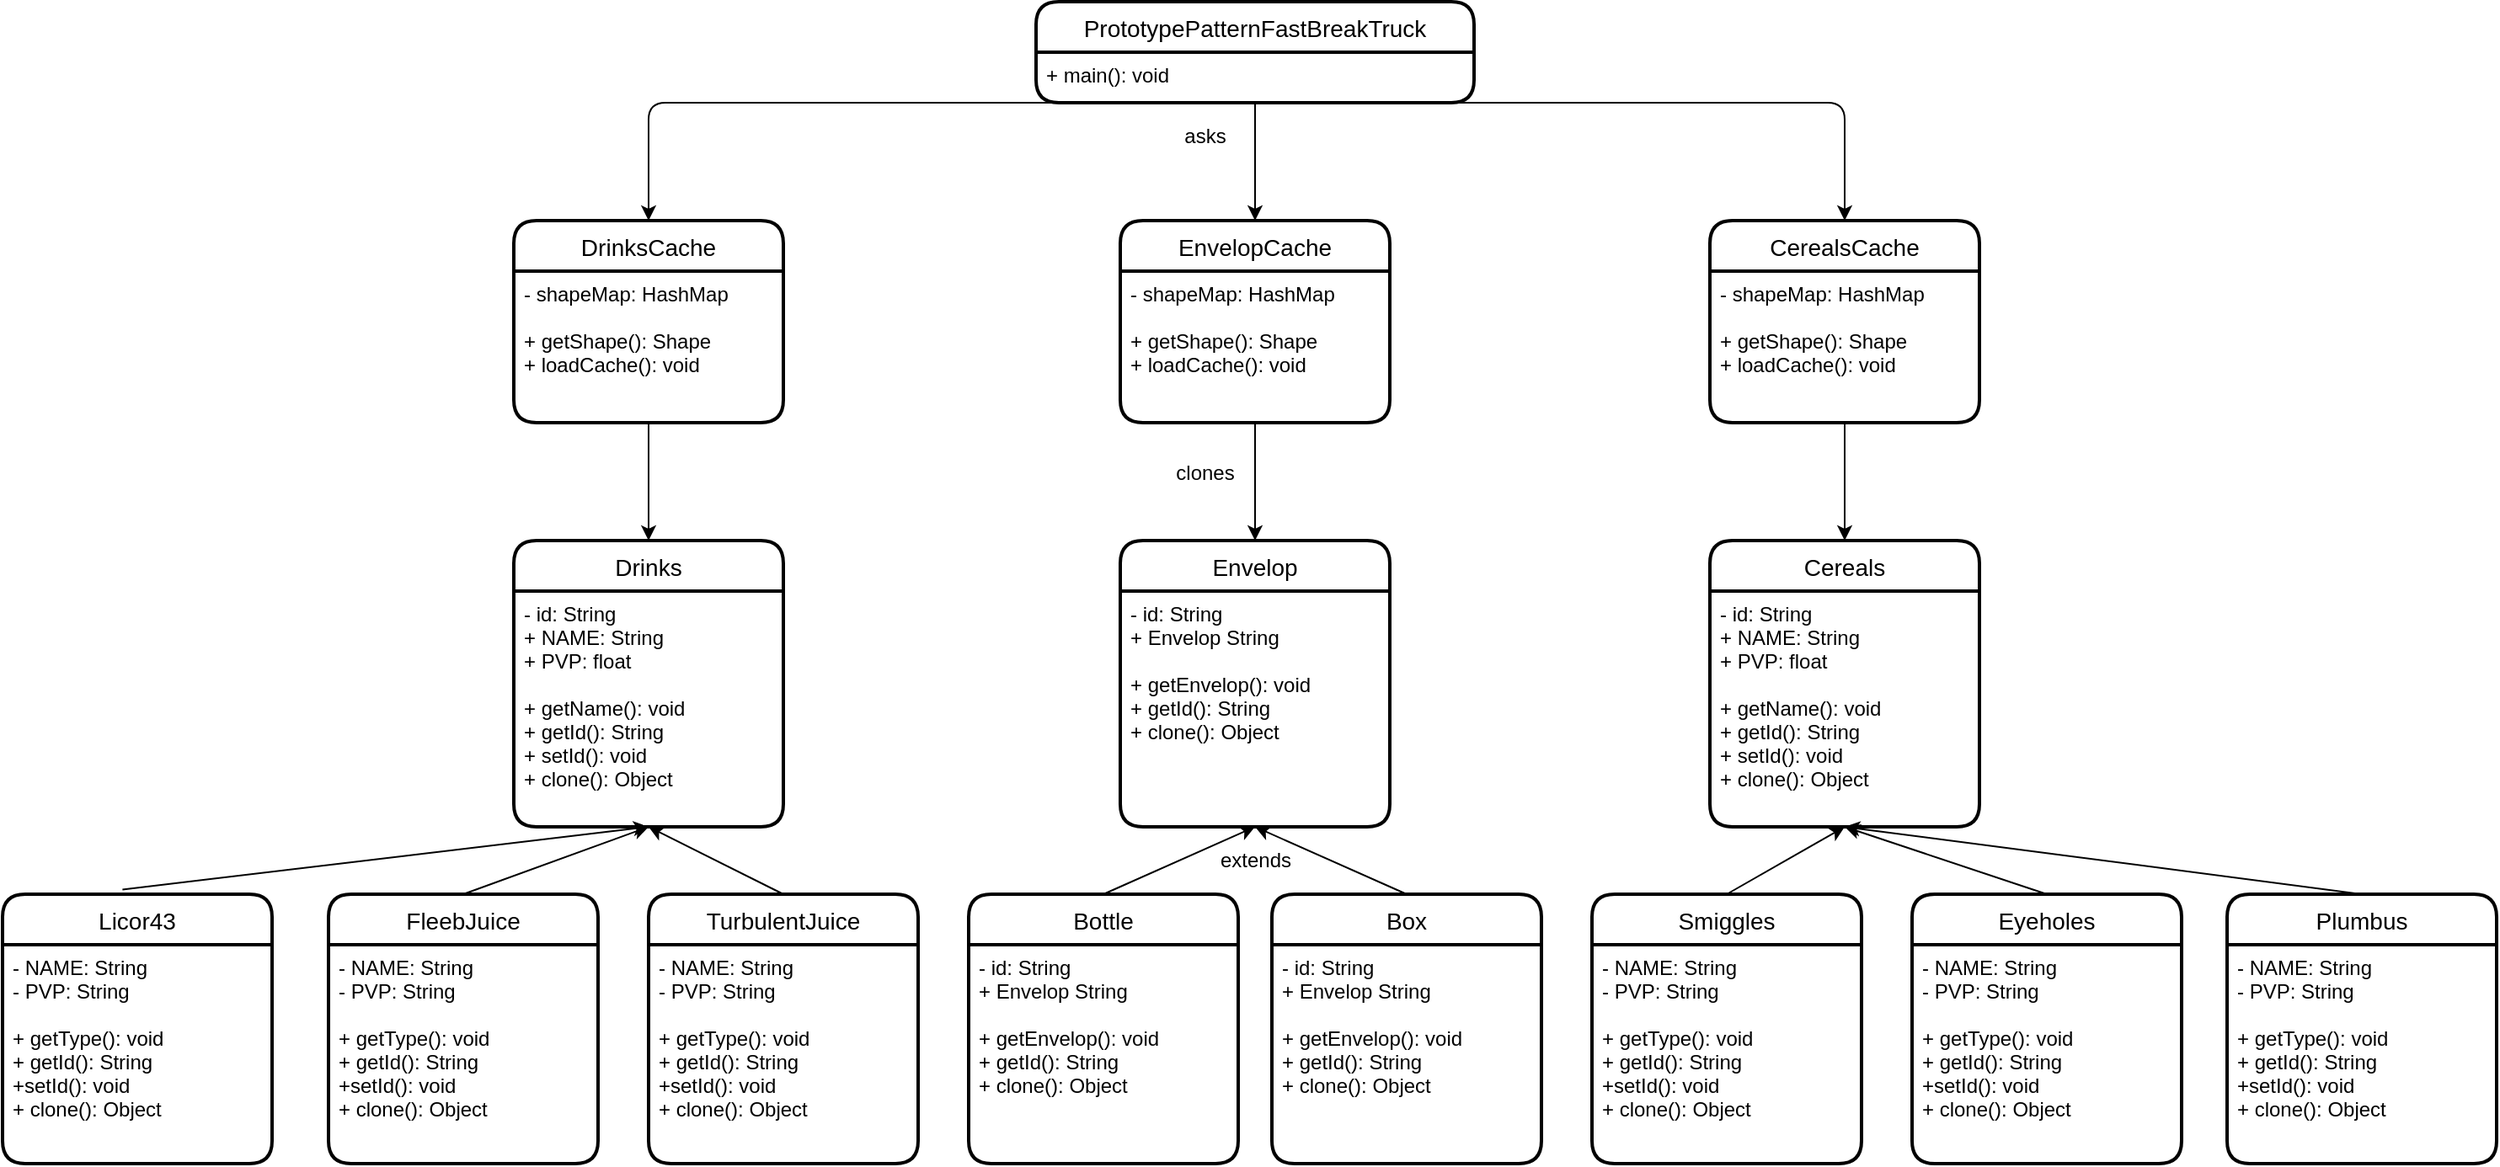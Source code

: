 <mxfile version="14.6.10" type="device"><diagram id="s44Nr9fQpJmpX0wtcnT6" name="Page-1"><mxGraphModel dx="2277" dy="1826" grid="1" gridSize="10" guides="1" tooltips="1" connect="1" arrows="1" fold="1" page="1" pageScale="1" pageWidth="827" pageHeight="1169" math="0" shadow="0"><root><mxCell id="0"/><mxCell id="1" parent="0"/><mxCell id="1PRWMchpOsbEpT42Jei2-1" value="TurbulentJuice" style="swimlane;childLayout=stackLayout;horizontal=1;startSize=30;horizontalStack=0;rounded=1;fontSize=14;fontStyle=0;strokeWidth=2;resizeParent=0;resizeLast=1;shadow=0;dashed=0;align=center;" parent="1" vertex="1"><mxGeometry x="-110" y="530" width="160" height="160" as="geometry"/></mxCell><mxCell id="1PRWMchpOsbEpT42Jei2-2" value="- NAME: String&#10;- PVP: String&#10;&#10;+ getType(): void&#10;+ getId(): String&#10;+setId(): void&#10;+ clone(): Object" style="align=left;strokeColor=none;fillColor=none;spacingLeft=4;fontSize=12;verticalAlign=top;resizable=0;rotatable=0;part=1;" parent="1PRWMchpOsbEpT42Jei2-1" vertex="1"><mxGeometry y="30" width="160" height="130" as="geometry"/></mxCell><mxCell id="1PRWMchpOsbEpT42Jei2-3" value="FleebJuice" style="swimlane;childLayout=stackLayout;horizontal=1;startSize=30;horizontalStack=0;rounded=1;fontSize=14;fontStyle=0;strokeWidth=2;resizeParent=0;resizeLast=1;shadow=0;dashed=0;align=center;" parent="1" vertex="1"><mxGeometry x="-300" y="530" width="160" height="160" as="geometry"/></mxCell><mxCell id="1PRWMchpOsbEpT42Jei2-4" value="- NAME: String&#10;- PVP: String&#10;&#10;+ getType(): void&#10;+ getId(): String&#10;+setId(): void&#10;+ clone(): Object" style="align=left;strokeColor=none;fillColor=none;spacingLeft=4;fontSize=12;verticalAlign=top;resizable=0;rotatable=0;part=1;" parent="1PRWMchpOsbEpT42Jei2-3" vertex="1"><mxGeometry y="30" width="160" height="130" as="geometry"/></mxCell><mxCell id="1PRWMchpOsbEpT42Jei2-5" value="Bottle" style="swimlane;childLayout=stackLayout;horizontal=1;startSize=30;horizontalStack=0;rounded=1;fontSize=14;fontStyle=0;strokeWidth=2;resizeParent=0;resizeLast=1;shadow=0;dashed=0;align=center;" parent="1" vertex="1"><mxGeometry x="80" y="530" width="160" height="160" as="geometry"/></mxCell><mxCell id="1PRWMchpOsbEpT42Jei2-6" value="- id: String&#10;+ Envelop String&#10;&#10;+ getEnvelop(): void&#10;+ getId(): String&#10;+ clone(): Object&#10;" style="align=left;strokeColor=none;fillColor=none;spacingLeft=4;fontSize=12;verticalAlign=top;resizable=0;rotatable=0;part=1;" parent="1PRWMchpOsbEpT42Jei2-5" vertex="1"><mxGeometry y="30" width="160" height="130" as="geometry"/></mxCell><mxCell id="1PRWMchpOsbEpT42Jei2-7" value="Box" style="swimlane;childLayout=stackLayout;horizontal=1;startSize=30;horizontalStack=0;rounded=1;fontSize=14;fontStyle=0;strokeWidth=2;resizeParent=0;resizeLast=1;shadow=0;dashed=0;align=center;" parent="1" vertex="1"><mxGeometry x="260" y="530" width="160" height="160" as="geometry"/></mxCell><mxCell id="1PRWMchpOsbEpT42Jei2-8" value="- id: String&#10;+ Envelop String&#10;&#10;+ getEnvelop(): void&#10;+ getId(): String&#10;+ clone(): Object&#10;" style="align=left;strokeColor=none;fillColor=none;spacingLeft=4;fontSize=12;verticalAlign=top;resizable=0;rotatable=0;part=1;" parent="1PRWMchpOsbEpT42Jei2-7" vertex="1"><mxGeometry y="30" width="160" height="130" as="geometry"/></mxCell><mxCell id="1PRWMchpOsbEpT42Jei2-9" value="Smiggles" style="swimlane;childLayout=stackLayout;horizontal=1;startSize=30;horizontalStack=0;rounded=1;fontSize=14;fontStyle=0;strokeWidth=2;resizeParent=0;resizeLast=1;shadow=0;dashed=0;align=center;" parent="1" vertex="1"><mxGeometry x="450" y="530" width="160" height="160" as="geometry"/></mxCell><mxCell id="1PRWMchpOsbEpT42Jei2-10" value="- NAME: String&#10;- PVP: String&#10;&#10;+ getType(): void&#10;+ getId(): String&#10;+setId(): void&#10;+ clone(): Object" style="align=left;strokeColor=none;fillColor=none;spacingLeft=4;fontSize=12;verticalAlign=top;resizable=0;rotatable=0;part=1;" parent="1PRWMchpOsbEpT42Jei2-9" vertex="1"><mxGeometry y="30" width="160" height="130" as="geometry"/></mxCell><mxCell id="1PRWMchpOsbEpT42Jei2-11" value="Eyeholes" style="swimlane;childLayout=stackLayout;horizontal=1;startSize=30;horizontalStack=0;rounded=1;fontSize=14;fontStyle=0;strokeWidth=2;resizeParent=0;resizeLast=1;shadow=0;dashed=0;align=center;" parent="1" vertex="1"><mxGeometry x="640" y="530" width="160" height="160" as="geometry"/></mxCell><mxCell id="1PRWMchpOsbEpT42Jei2-12" value="- NAME: String&#10;- PVP: String&#10;&#10;+ getType(): void&#10;+ getId(): String&#10;+setId(): void&#10;+ clone(): Object" style="align=left;strokeColor=none;fillColor=none;spacingLeft=4;fontSize=12;verticalAlign=top;resizable=0;rotatable=0;part=1;" parent="1PRWMchpOsbEpT42Jei2-11" vertex="1"><mxGeometry y="30" width="160" height="130" as="geometry"/></mxCell><mxCell id="1PRWMchpOsbEpT42Jei2-13" value="Drinks" style="swimlane;childLayout=stackLayout;horizontal=1;startSize=30;horizontalStack=0;rounded=1;fontSize=14;fontStyle=0;strokeWidth=2;resizeParent=0;resizeLast=1;shadow=0;dashed=0;align=center;" parent="1" vertex="1"><mxGeometry x="-190" y="320" width="160" height="170" as="geometry"/></mxCell><mxCell id="1PRWMchpOsbEpT42Jei2-14" value="- id: String&#10;+ NAME: String&#10;+ PVP: float&#10;&#10;+ getName(): void&#10;+ getId(): String&#10;+ setId(): void&#10;+ clone(): Object&#10;" style="align=left;strokeColor=none;fillColor=none;spacingLeft=4;fontSize=12;verticalAlign=top;resizable=0;rotatable=0;part=1;" parent="1PRWMchpOsbEpT42Jei2-13" vertex="1"><mxGeometry y="30" width="160" height="140" as="geometry"/></mxCell><mxCell id="1PRWMchpOsbEpT42Jei2-15" value="Envelop" style="swimlane;childLayout=stackLayout;horizontal=1;startSize=30;horizontalStack=0;rounded=1;fontSize=14;fontStyle=0;strokeWidth=2;resizeParent=0;resizeLast=1;shadow=0;dashed=0;align=center;" parent="1" vertex="1"><mxGeometry x="170" y="320" width="160" height="170" as="geometry"/></mxCell><mxCell id="1PRWMchpOsbEpT42Jei2-16" value="- id: String&#10;+ Envelop String&#10;&#10;+ getEnvelop(): void&#10;+ getId(): String&#10;+ clone(): Object&#10;" style="align=left;strokeColor=none;fillColor=none;spacingLeft=4;fontSize=12;verticalAlign=top;resizable=0;rotatable=0;part=1;" parent="1PRWMchpOsbEpT42Jei2-15" vertex="1"><mxGeometry y="30" width="160" height="140" as="geometry"/></mxCell><mxCell id="1PRWMchpOsbEpT42Jei2-17" value="Cereals" style="swimlane;childLayout=stackLayout;horizontal=1;startSize=30;horizontalStack=0;rounded=1;fontSize=14;fontStyle=0;strokeWidth=2;resizeParent=0;resizeLast=1;shadow=0;dashed=0;align=center;" parent="1" vertex="1"><mxGeometry x="520" y="320" width="160" height="170" as="geometry"/></mxCell><mxCell id="1PRWMchpOsbEpT42Jei2-18" value="- id: String&#10;+ NAME: String&#10;+ PVP: float&#10;&#10;+ getName(): void&#10;+ getId(): String&#10;+ setId(): void&#10;+ clone(): Object&#10;" style="align=left;strokeColor=none;fillColor=none;spacingLeft=4;fontSize=12;verticalAlign=top;resizable=0;rotatable=0;part=1;" parent="1PRWMchpOsbEpT42Jei2-17" vertex="1"><mxGeometry y="30" width="160" height="140" as="geometry"/></mxCell><mxCell id="1PRWMchpOsbEpT42Jei2-19" value="DrinksCache" style="swimlane;childLayout=stackLayout;horizontal=1;startSize=30;horizontalStack=0;rounded=1;fontSize=14;fontStyle=0;strokeWidth=2;resizeParent=0;resizeLast=1;shadow=0;dashed=0;align=center;" parent="1" vertex="1"><mxGeometry x="-190" y="130" width="160" height="120" as="geometry"/></mxCell><mxCell id="1PRWMchpOsbEpT42Jei2-20" value="- shapeMap: HashMap&#10;&#10;+ getShape(): Shape&#10;+ loadCache(): void" style="align=left;strokeColor=none;fillColor=none;spacingLeft=4;fontSize=12;verticalAlign=top;resizable=0;rotatable=0;part=1;" parent="1PRWMchpOsbEpT42Jei2-19" vertex="1"><mxGeometry y="30" width="160" height="90" as="geometry"/></mxCell><mxCell id="1PRWMchpOsbEpT42Jei2-21" value="EnvelopCache" style="swimlane;childLayout=stackLayout;horizontal=1;startSize=30;horizontalStack=0;rounded=1;fontSize=14;fontStyle=0;strokeWidth=2;resizeParent=0;resizeLast=1;shadow=0;dashed=0;align=center;" parent="1" vertex="1"><mxGeometry x="170" y="130" width="160" height="120" as="geometry"/></mxCell><mxCell id="1PRWMchpOsbEpT42Jei2-22" value="- shapeMap: HashMap&#10;&#10;+ getShape(): Shape&#10;+ loadCache(): void" style="align=left;strokeColor=none;fillColor=none;spacingLeft=4;fontSize=12;verticalAlign=top;resizable=0;rotatable=0;part=1;" parent="1PRWMchpOsbEpT42Jei2-21" vertex="1"><mxGeometry y="30" width="160" height="90" as="geometry"/></mxCell><mxCell id="1PRWMchpOsbEpT42Jei2-23" value="CerealsCache" style="swimlane;childLayout=stackLayout;horizontal=1;startSize=30;horizontalStack=0;rounded=1;fontSize=14;fontStyle=0;strokeWidth=2;resizeParent=0;resizeLast=1;shadow=0;dashed=0;align=center;" parent="1" vertex="1"><mxGeometry x="520" y="130" width="160" height="120" as="geometry"/></mxCell><mxCell id="1PRWMchpOsbEpT42Jei2-24" value="- shapeMap: HashMap&#10;&#10;+ getShape(): Shape&#10;+ loadCache(): void" style="align=left;strokeColor=none;fillColor=none;spacingLeft=4;fontSize=12;verticalAlign=top;resizable=0;rotatable=0;part=1;" parent="1PRWMchpOsbEpT42Jei2-23" vertex="1"><mxGeometry y="30" width="160" height="90" as="geometry"/></mxCell><mxCell id="1PRWMchpOsbEpT42Jei2-25" value="PrototypePatternFastBreakTruck" style="swimlane;childLayout=stackLayout;horizontal=1;startSize=30;horizontalStack=0;rounded=1;fontSize=14;fontStyle=0;strokeWidth=2;resizeParent=0;resizeLast=1;shadow=0;dashed=0;align=center;" parent="1" vertex="1"><mxGeometry x="120" width="260" height="60" as="geometry"/></mxCell><mxCell id="1PRWMchpOsbEpT42Jei2-26" value="+ main(): void" style="align=left;strokeColor=none;fillColor=none;spacingLeft=4;fontSize=12;verticalAlign=top;resizable=0;rotatable=0;part=1;" parent="1PRWMchpOsbEpT42Jei2-25" vertex="1"><mxGeometry y="30" width="260" height="30" as="geometry"/></mxCell><mxCell id="1PRWMchpOsbEpT42Jei2-31" value="" style="endArrow=classic;html=1;exitX=0.5;exitY=1;exitDx=0;exitDy=0;entryX=0.5;entryY=0;entryDx=0;entryDy=0;" parent="1" source="1PRWMchpOsbEpT42Jei2-26" target="1PRWMchpOsbEpT42Jei2-21" edge="1"><mxGeometry width="50" height="50" relative="1" as="geometry"><mxPoint x="380" y="380" as="sourcePoint"/><mxPoint x="430" y="330" as="targetPoint"/></mxGeometry></mxCell><mxCell id="1PRWMchpOsbEpT42Jei2-32" value="" style="endArrow=classic;html=1;exitX=0.5;exitY=1;exitDx=0;exitDy=0;entryX=0.5;entryY=0;entryDx=0;entryDy=0;" parent="1" source="1PRWMchpOsbEpT42Jei2-26" target="1PRWMchpOsbEpT42Jei2-19" edge="1"><mxGeometry width="50" height="50" relative="1" as="geometry"><mxPoint x="260.0" y="70" as="sourcePoint"/><mxPoint x="260.0" y="140" as="targetPoint"/><Array as="points"><mxPoint x="-110" y="60"/></Array></mxGeometry></mxCell><mxCell id="1PRWMchpOsbEpT42Jei2-33" value="" style="endArrow=classic;html=1;exitX=0.5;exitY=1;exitDx=0;exitDy=0;entryX=0.5;entryY=0;entryDx=0;entryDy=0;" parent="1" source="1PRWMchpOsbEpT42Jei2-26" target="1PRWMchpOsbEpT42Jei2-23" edge="1"><mxGeometry width="50" height="50" relative="1" as="geometry"><mxPoint x="270.0" y="80" as="sourcePoint"/><mxPoint x="270.0" y="150" as="targetPoint"/><Array as="points"><mxPoint x="600" y="60"/></Array></mxGeometry></mxCell><mxCell id="1PRWMchpOsbEpT42Jei2-34" value="" style="endArrow=classic;html=1;exitX=0.5;exitY=1;exitDx=0;exitDy=0;entryX=0.5;entryY=0;entryDx=0;entryDy=0;" parent="1" source="1PRWMchpOsbEpT42Jei2-22" target="1PRWMchpOsbEpT42Jei2-15" edge="1"><mxGeometry width="50" height="50" relative="1" as="geometry"><mxPoint x="280.0" y="90" as="sourcePoint"/><mxPoint x="280.0" y="160" as="targetPoint"/></mxGeometry></mxCell><mxCell id="1PRWMchpOsbEpT42Jei2-35" value="" style="endArrow=classic;html=1;exitX=0.5;exitY=1;exitDx=0;exitDy=0;entryX=0.5;entryY=0;entryDx=0;entryDy=0;" parent="1" source="1PRWMchpOsbEpT42Jei2-20" target="1PRWMchpOsbEpT42Jei2-13" edge="1"><mxGeometry width="50" height="50" relative="1" as="geometry"><mxPoint x="290.0" y="100" as="sourcePoint"/><mxPoint x="290.0" y="170" as="targetPoint"/></mxGeometry></mxCell><mxCell id="1PRWMchpOsbEpT42Jei2-36" value="" style="endArrow=classic;html=1;exitX=0.5;exitY=1;exitDx=0;exitDy=0;entryX=0.5;entryY=0;entryDx=0;entryDy=0;" parent="1" source="1PRWMchpOsbEpT42Jei2-24" target="1PRWMchpOsbEpT42Jei2-17" edge="1"><mxGeometry width="50" height="50" relative="1" as="geometry"><mxPoint x="300.0" y="110" as="sourcePoint"/><mxPoint x="300.0" y="180" as="targetPoint"/></mxGeometry></mxCell><mxCell id="1PRWMchpOsbEpT42Jei2-37" value="" style="endArrow=classic;html=1;exitX=0.5;exitY=0;exitDx=0;exitDy=0;entryX=0.5;entryY=1;entryDx=0;entryDy=0;" parent="1" source="1PRWMchpOsbEpT42Jei2-11" target="1PRWMchpOsbEpT42Jei2-18" edge="1"><mxGeometry width="50" height="50" relative="1" as="geometry"><mxPoint x="310.0" y="120" as="sourcePoint"/><mxPoint x="710" y="450" as="targetPoint"/></mxGeometry></mxCell><mxCell id="1PRWMchpOsbEpT42Jei2-38" value="" style="endArrow=classic;html=1;entryX=0.5;entryY=1;entryDx=0;entryDy=0;exitX=0.5;exitY=0;exitDx=0;exitDy=0;" parent="1" source="1PRWMchpOsbEpT42Jei2-9" target="1PRWMchpOsbEpT42Jei2-18" edge="1"><mxGeometry width="50" height="50" relative="1" as="geometry"><mxPoint x="440" y="460" as="sourcePoint"/><mxPoint x="320.0" y="200" as="targetPoint"/></mxGeometry></mxCell><mxCell id="1PRWMchpOsbEpT42Jei2-39" value="" style="endArrow=classic;html=1;exitX=0.5;exitY=0;exitDx=0;exitDy=0;entryX=0.5;entryY=1;entryDx=0;entryDy=0;" parent="1" source="1PRWMchpOsbEpT42Jei2-7" target="1PRWMchpOsbEpT42Jei2-16" edge="1"><mxGeometry width="50" height="50" relative="1" as="geometry"><mxPoint x="610.0" y="500" as="sourcePoint"/><mxPoint x="380" y="420" as="targetPoint"/></mxGeometry></mxCell><mxCell id="1PRWMchpOsbEpT42Jei2-41" value="" style="endArrow=classic;html=1;exitX=0.5;exitY=0;exitDx=0;exitDy=0;entryX=0.5;entryY=1;entryDx=0;entryDy=0;" parent="1" source="1PRWMchpOsbEpT42Jei2-5" target="1PRWMchpOsbEpT42Jei2-16" edge="1"><mxGeometry width="50" height="50" relative="1" as="geometry"><mxPoint x="620.0" y="510" as="sourcePoint"/><mxPoint x="130" y="440" as="targetPoint"/></mxGeometry></mxCell><mxCell id="1PRWMchpOsbEpT42Jei2-42" value="" style="endArrow=classic;html=1;exitX=0.5;exitY=0;exitDx=0;exitDy=0;entryX=0.5;entryY=1;entryDx=0;entryDy=0;" parent="1" source="1PRWMchpOsbEpT42Jei2-1" target="1PRWMchpOsbEpT42Jei2-14" edge="1"><mxGeometry width="50" height="50" relative="1" as="geometry"><mxPoint x="630.0" y="520" as="sourcePoint"/><mxPoint x="30" y="470" as="targetPoint"/></mxGeometry></mxCell><mxCell id="1PRWMchpOsbEpT42Jei2-43" value="" style="endArrow=classic;html=1;entryX=0.5;entryY=1;entryDx=0;entryDy=0;exitX=0.5;exitY=0;exitDx=0;exitDy=0;" parent="1" source="1PRWMchpOsbEpT42Jei2-3" target="1PRWMchpOsbEpT42Jei2-14" edge="1"><mxGeometry width="50" height="50" relative="1" as="geometry"><mxPoint x="-250" y="490" as="sourcePoint"/><mxPoint x="560.0" y="590" as="targetPoint"/></mxGeometry></mxCell><mxCell id="1PRWMchpOsbEpT42Jei2-44" value="asks" style="text;html=1;align=center;verticalAlign=middle;resizable=0;points=[];autosize=1;strokeColor=none;rotation=0;" parent="1" vertex="1"><mxGeometry x="200" y="70" width="40" height="20" as="geometry"/></mxCell><mxCell id="1PRWMchpOsbEpT42Jei2-48" value="clones" style="text;html=1;align=center;verticalAlign=middle;resizable=0;points=[];autosize=1;strokeColor=none;" parent="1" vertex="1"><mxGeometry x="195" y="270" width="50" height="20" as="geometry"/></mxCell><mxCell id="1PRWMchpOsbEpT42Jei2-49" value="extends" style="text;html=1;align=center;verticalAlign=middle;resizable=0;points=[];autosize=1;strokeColor=none;" parent="1" vertex="1"><mxGeometry x="220" y="500" width="60" height="20" as="geometry"/></mxCell><mxCell id="bcpzkoaJ2dPkURX0YbYy-1" value="Plumbus" style="swimlane;childLayout=stackLayout;horizontal=1;startSize=30;horizontalStack=0;rounded=1;fontSize=14;fontStyle=0;strokeWidth=2;resizeParent=0;resizeLast=1;shadow=0;dashed=0;align=center;" vertex="1" parent="1"><mxGeometry x="827" y="530" width="160" height="160" as="geometry"/></mxCell><mxCell id="bcpzkoaJ2dPkURX0YbYy-2" value="- NAME: String&#10;- PVP: String&#10;&#10;+ getType(): void&#10;+ getId(): String&#10;+setId(): void&#10;+ clone(): Object" style="align=left;strokeColor=none;fillColor=none;spacingLeft=4;fontSize=12;verticalAlign=top;resizable=0;rotatable=0;part=1;" vertex="1" parent="bcpzkoaJ2dPkURX0YbYy-1"><mxGeometry y="30" width="160" height="130" as="geometry"/></mxCell><mxCell id="bcpzkoaJ2dPkURX0YbYy-3" value="Licor43" style="swimlane;childLayout=stackLayout;horizontal=1;startSize=30;horizontalStack=0;rounded=1;fontSize=14;fontStyle=0;strokeWidth=2;resizeParent=0;resizeLast=1;shadow=0;dashed=0;align=center;" vertex="1" parent="1"><mxGeometry x="-493.5" y="530" width="160" height="160" as="geometry"/></mxCell><mxCell id="bcpzkoaJ2dPkURX0YbYy-4" value="- NAME: String&#10;- PVP: String&#10;&#10;+ getType(): void&#10;+ getId(): String&#10;+setId(): void&#10;+ clone(): Object" style="align=left;strokeColor=none;fillColor=none;spacingLeft=4;fontSize=12;verticalAlign=top;resizable=0;rotatable=0;part=1;" vertex="1" parent="bcpzkoaJ2dPkURX0YbYy-3"><mxGeometry y="30" width="160" height="130" as="geometry"/></mxCell><mxCell id="bcpzkoaJ2dPkURX0YbYy-5" value="" style="endArrow=classic;html=1;exitX=0.5;exitY=0;exitDx=0;exitDy=0;entryX=0.5;entryY=1;entryDx=0;entryDy=0;" edge="1" parent="1" source="bcpzkoaJ2dPkURX0YbYy-1" target="1PRWMchpOsbEpT42Jei2-18"><mxGeometry width="50" height="50" relative="1" as="geometry"><mxPoint x="730" y="540" as="sourcePoint"/><mxPoint x="610" y="500" as="targetPoint"/></mxGeometry></mxCell><mxCell id="bcpzkoaJ2dPkURX0YbYy-6" value="" style="endArrow=classic;html=1;entryX=0.5;entryY=1;entryDx=0;entryDy=0;exitX=0.445;exitY=-0.017;exitDx=0;exitDy=0;exitPerimeter=0;" edge="1" parent="1" source="bcpzkoaJ2dPkURX0YbYy-3" target="1PRWMchpOsbEpT42Jei2-14"><mxGeometry width="50" height="50" relative="1" as="geometry"><mxPoint x="-210" y="540" as="sourcePoint"/><mxPoint x="-100" y="500" as="targetPoint"/></mxGeometry></mxCell></root></mxGraphModel></diagram></mxfile>